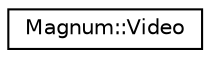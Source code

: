 digraph "圖形化之類別階層"
{
  edge [fontname="Helvetica",fontsize="10",labelfontname="Helvetica",labelfontsize="10"];
  node [fontname="Helvetica",fontsize="10",shape=record];
  rankdir="LR";
  Node1 [label="Magnum::Video",height=0.2,width=0.4,color="black", fillcolor="white", style="filled",URL="$class_magnum_1_1_video.html",tooltip="Video Services. "];
}
